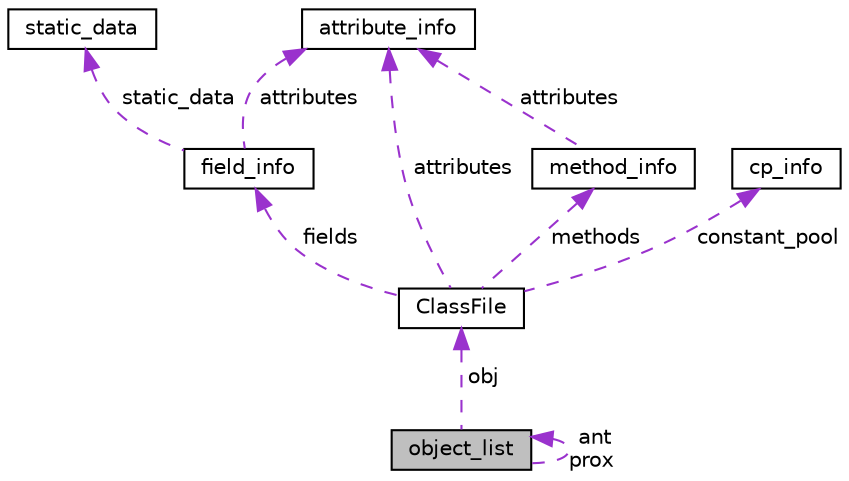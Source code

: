 digraph "object_list"
{
 // LATEX_PDF_SIZE
  edge [fontname="Helvetica",fontsize="10",labelfontname="Helvetica",labelfontsize="10"];
  node [fontname="Helvetica",fontsize="10",shape=record];
  Node1 [label="object_list",height=0.2,width=0.4,color="black", fillcolor="grey75", style="filled", fontcolor="black",tooltip="Lista de objetos."];
  Node1 -> Node1 [dir="back",color="darkorchid3",fontsize="10",style="dashed",label=" ant\nprox" ,fontname="Helvetica"];
  Node2 -> Node1 [dir="back",color="darkorchid3",fontsize="10",style="dashed",label=" obj" ,fontname="Helvetica"];
  Node2 [label="ClassFile",height=0.2,width=0.4,color="black", fillcolor="white", style="filled",URL="$structClassFile.html",tooltip="Estrutura de dados da ClassFile."];
  Node3 -> Node2 [dir="back",color="darkorchid3",fontsize="10",style="dashed",label=" fields" ,fontname="Helvetica"];
  Node3 [label="field_info",height=0.2,width=0.4,color="black", fillcolor="white", style="filled",URL="$structfield__info.html",tooltip="Estrutura de dados descrevendo o field."];
  Node4 -> Node3 [dir="back",color="darkorchid3",fontsize="10",style="dashed",label=" attributes" ,fontname="Helvetica"];
  Node4 [label="attribute_info",height=0.2,width=0.4,color="black", fillcolor="white", style="filled",URL="$structattribute__info.html",tooltip="Estrutura de dados com as informações dos atributos de uma classe."];
  Node5 -> Node3 [dir="back",color="darkorchid3",fontsize="10",style="dashed",label=" static_data" ,fontname="Helvetica"];
  Node5 [label="static_data",height=0.2,width=0.4,color="black", fillcolor="white", style="filled",URL="$structstatic__data.html",tooltip="Estrutura dos dados estáticos."];
  Node6 -> Node2 [dir="back",color="darkorchid3",fontsize="10",style="dashed",label=" methods" ,fontname="Helvetica"];
  Node6 [label="method_info",height=0.2,width=0.4,color="black", fillcolor="white", style="filled",URL="$structmethod__info.html",tooltip="Estrutura de dados com infomações do método."];
  Node4 -> Node6 [dir="back",color="darkorchid3",fontsize="10",style="dashed",label=" attributes" ,fontname="Helvetica"];
  Node7 -> Node2 [dir="back",color="darkorchid3",fontsize="10",style="dashed",label=" constant_pool" ,fontname="Helvetica"];
  Node7 [label="cp_info",height=0.2,width=0.4,color="black", fillcolor="white", style="filled",URL="$structcp__info.html",tooltip="Estrutura de dados com informações da constant pool."];
  Node4 -> Node2 [dir="back",color="darkorchid3",fontsize="10",style="dashed",label=" attributes" ,fontname="Helvetica"];
}
